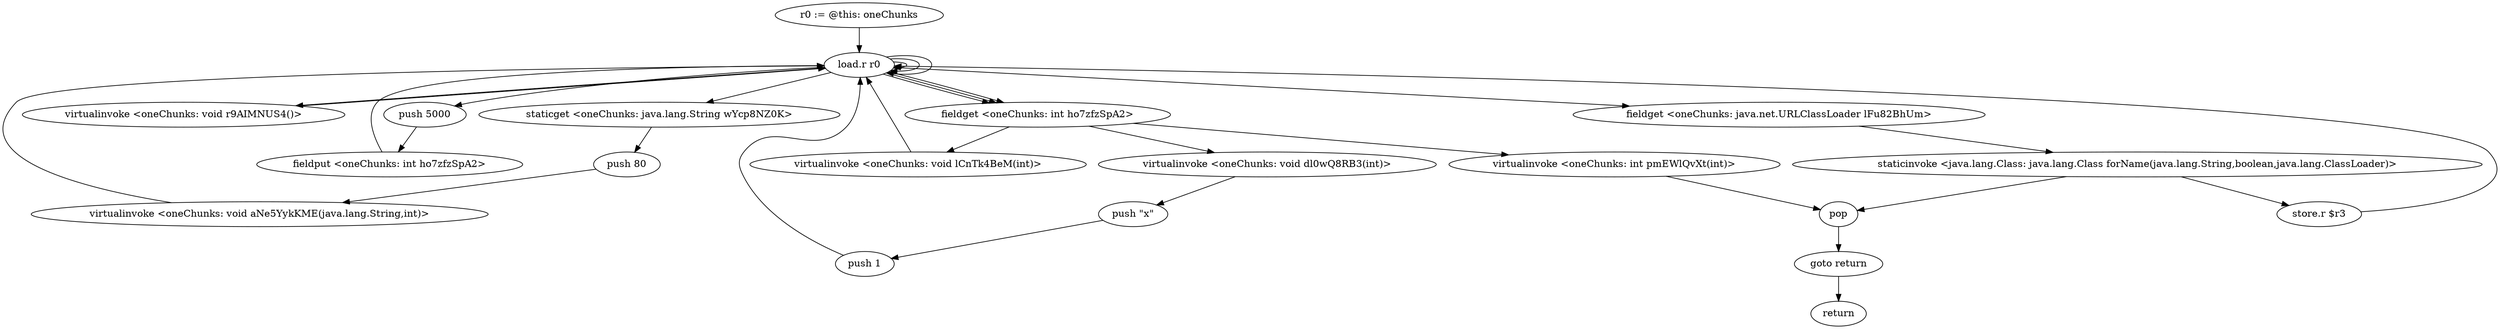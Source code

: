 digraph "" {
    "r0 := @this: oneChunks"
    "load.r r0"
    "r0 := @this: oneChunks"->"load.r r0";
    "staticget <oneChunks: java.lang.String wYcp8NZ0K>"
    "load.r r0"->"staticget <oneChunks: java.lang.String wYcp8NZ0K>";
    "push 80"
    "staticget <oneChunks: java.lang.String wYcp8NZ0K>"->"push 80";
    "virtualinvoke <oneChunks: void aNe5YykKME(java.lang.String,int)>"
    "push 80"->"virtualinvoke <oneChunks: void aNe5YykKME(java.lang.String,int)>";
    "virtualinvoke <oneChunks: void aNe5YykKME(java.lang.String,int)>"->"load.r r0";
    "virtualinvoke <oneChunks: void r9AIMNUS4()>"
    "load.r r0"->"virtualinvoke <oneChunks: void r9AIMNUS4()>";
    "virtualinvoke <oneChunks: void r9AIMNUS4()>"->"load.r r0";
    "push 5000"
    "load.r r0"->"push 5000";
    "fieldput <oneChunks: int ho7zfzSpA2>"
    "push 5000"->"fieldput <oneChunks: int ho7zfzSpA2>";
    "fieldput <oneChunks: int ho7zfzSpA2>"->"load.r r0";
    "load.r r0"->"load.r r0";
    "fieldget <oneChunks: int ho7zfzSpA2>"
    "load.r r0"->"fieldget <oneChunks: int ho7zfzSpA2>";
    "virtualinvoke <oneChunks: void lCnTk4BeM(int)>"
    "fieldget <oneChunks: int ho7zfzSpA2>"->"virtualinvoke <oneChunks: void lCnTk4BeM(int)>";
    "virtualinvoke <oneChunks: void lCnTk4BeM(int)>"->"load.r r0";
    "load.r r0"->"load.r r0";
    "load.r r0"->"fieldget <oneChunks: int ho7zfzSpA2>";
    "virtualinvoke <oneChunks: void dl0wQ8RB3(int)>"
    "fieldget <oneChunks: int ho7zfzSpA2>"->"virtualinvoke <oneChunks: void dl0wQ8RB3(int)>";
    "push \"x\""
    "virtualinvoke <oneChunks: void dl0wQ8RB3(int)>"->"push \"x\"";
    "push 1"
    "push \"x\""->"push 1";
    "push 1"->"load.r r0";
    "fieldget <oneChunks: java.net.URLClassLoader lFu82BhUm>"
    "load.r r0"->"fieldget <oneChunks: java.net.URLClassLoader lFu82BhUm>";
    "staticinvoke <java.lang.Class: java.lang.Class forName(java.lang.String,boolean,java.lang.ClassLoader)>"
    "fieldget <oneChunks: java.net.URLClassLoader lFu82BhUm>"->"staticinvoke <java.lang.Class: java.lang.Class forName(java.lang.String,boolean,java.lang.ClassLoader)>";
    "pop"
    "staticinvoke <java.lang.Class: java.lang.Class forName(java.lang.String,boolean,java.lang.ClassLoader)>"->"pop";
    "goto return"
    "pop"->"goto return";
    "return"
    "goto return"->"return";
    "store.r $r3"
    "staticinvoke <java.lang.Class: java.lang.Class forName(java.lang.String,boolean,java.lang.ClassLoader)>"->"store.r $r3";
    "store.r $r3"->"load.r r0";
    "load.r r0"->"load.r r0";
    "load.r r0"->"fieldget <oneChunks: int ho7zfzSpA2>";
    "virtualinvoke <oneChunks: int pmEWlQvXt(int)>"
    "fieldget <oneChunks: int ho7zfzSpA2>"->"virtualinvoke <oneChunks: int pmEWlQvXt(int)>";
    "virtualinvoke <oneChunks: int pmEWlQvXt(int)>"->"pop";
}
